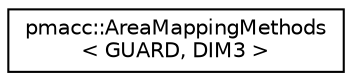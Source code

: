 digraph "Graphical Class Hierarchy"
{
 // LATEX_PDF_SIZE
  edge [fontname="Helvetica",fontsize="10",labelfontname="Helvetica",labelfontsize="10"];
  node [fontname="Helvetica",fontsize="10",shape=record];
  rankdir="LR";
  Node0 [label="pmacc::AreaMappingMethods\l\< GUARD, DIM3 \>",height=0.2,width=0.4,color="black", fillcolor="white", style="filled",URL="$classpmacc_1_1_area_mapping_methods_3_01_g_u_a_r_d_00_01_d_i_m3_01_4.html",tooltip=" "];
}
